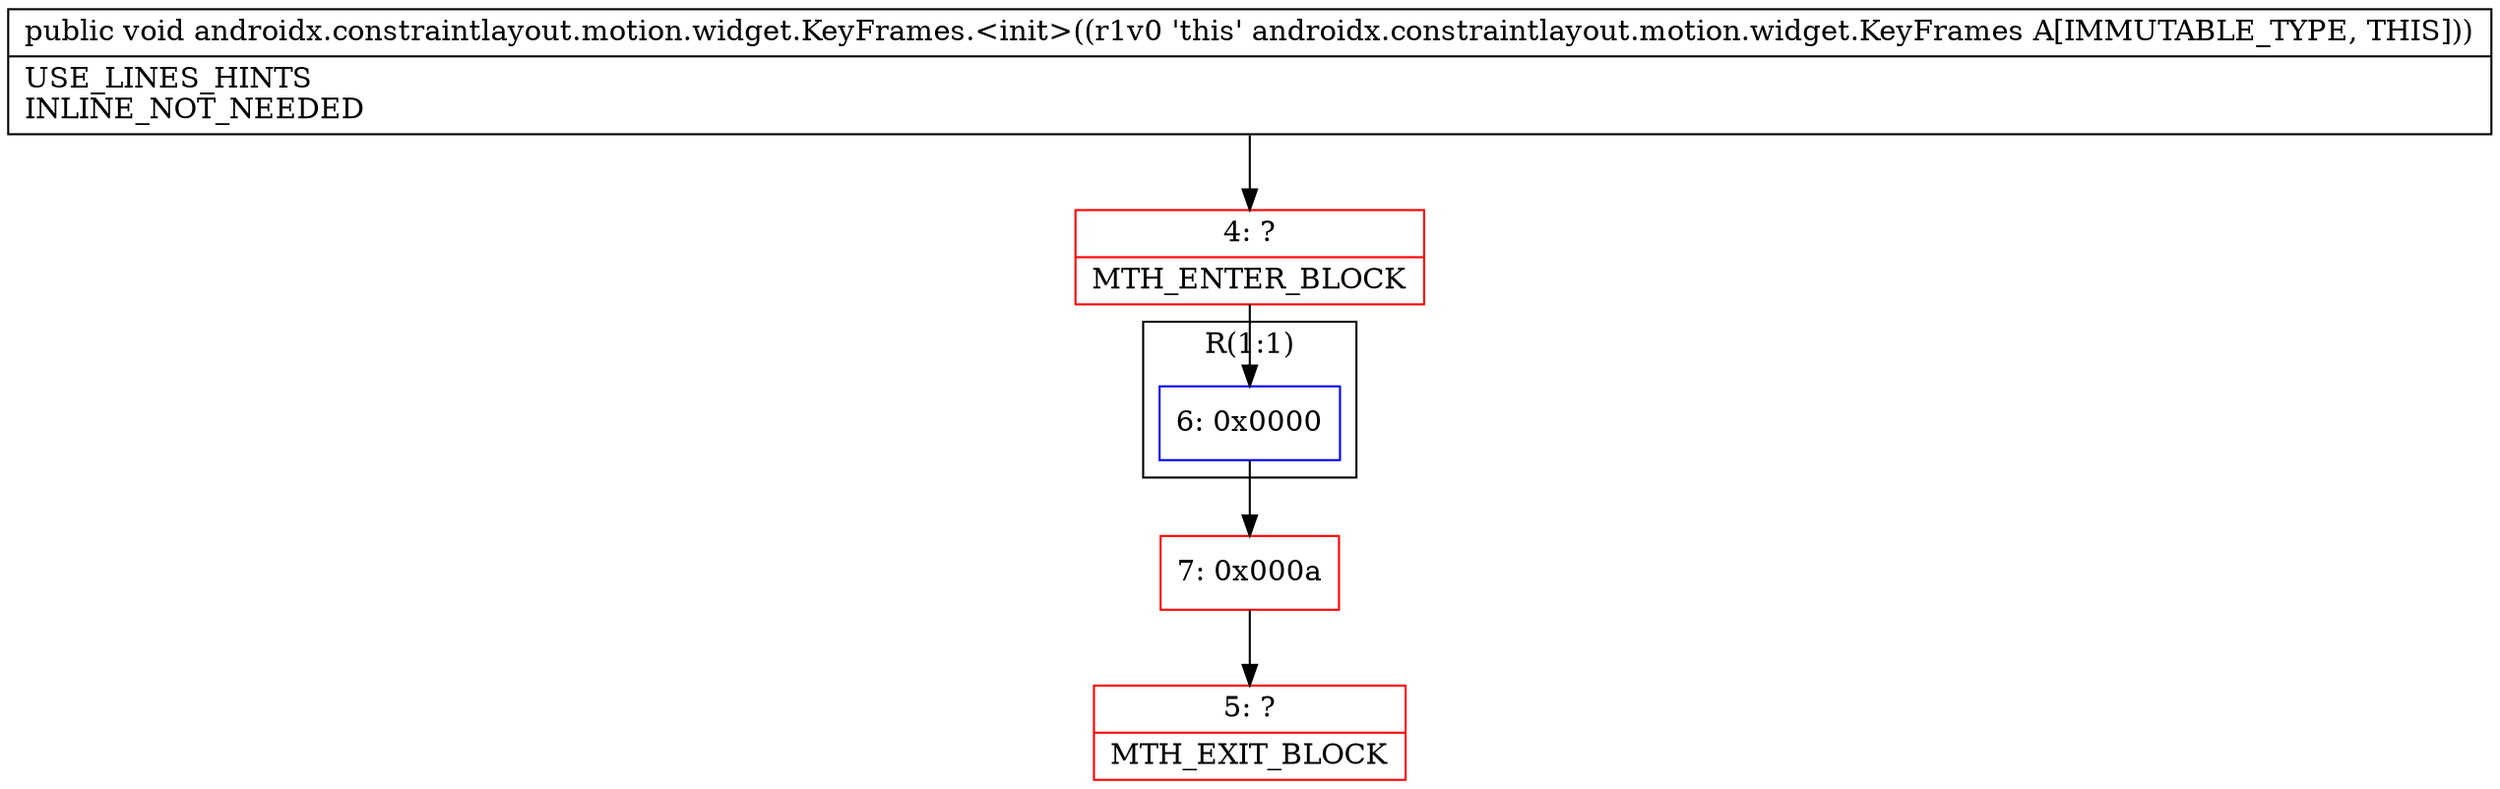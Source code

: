 digraph "CFG forandroidx.constraintlayout.motion.widget.KeyFrames.\<init\>()V" {
subgraph cluster_Region_478391604 {
label = "R(1:1)";
node [shape=record,color=blue];
Node_6 [shape=record,label="{6\:\ 0x0000}"];
}
Node_4 [shape=record,color=red,label="{4\:\ ?|MTH_ENTER_BLOCK\l}"];
Node_7 [shape=record,color=red,label="{7\:\ 0x000a}"];
Node_5 [shape=record,color=red,label="{5\:\ ?|MTH_EXIT_BLOCK\l}"];
MethodNode[shape=record,label="{public void androidx.constraintlayout.motion.widget.KeyFrames.\<init\>((r1v0 'this' androidx.constraintlayout.motion.widget.KeyFrames A[IMMUTABLE_TYPE, THIS]))  | USE_LINES_HINTS\lINLINE_NOT_NEEDED\l}"];
MethodNode -> Node_4;Node_6 -> Node_7;
Node_4 -> Node_6;
Node_7 -> Node_5;
}

